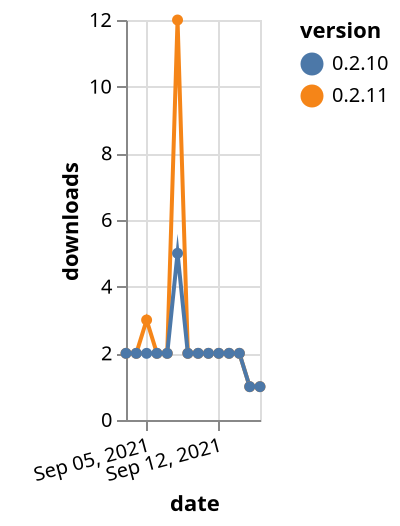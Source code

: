 {"$schema": "https://vega.github.io/schema/vega-lite/v5.json", "description": "A simple bar chart with embedded data.", "data": {"values": [{"date": "2021-09-03", "total": 2461, "delta": 2, "version": "0.2.11"}, {"date": "2021-09-04", "total": 2463, "delta": 2, "version": "0.2.11"}, {"date": "2021-09-05", "total": 2466, "delta": 3, "version": "0.2.11"}, {"date": "2021-09-06", "total": 2468, "delta": 2, "version": "0.2.11"}, {"date": "2021-09-07", "total": 2470, "delta": 2, "version": "0.2.11"}, {"date": "2021-09-08", "total": 2482, "delta": 12, "version": "0.2.11"}, {"date": "2021-09-09", "total": 2484, "delta": 2, "version": "0.2.11"}, {"date": "2021-09-10", "total": 2486, "delta": 2, "version": "0.2.11"}, {"date": "2021-09-11", "total": 2488, "delta": 2, "version": "0.2.11"}, {"date": "2021-09-12", "total": 2490, "delta": 2, "version": "0.2.11"}, {"date": "2021-09-13", "total": 2492, "delta": 2, "version": "0.2.11"}, {"date": "2021-09-14", "total": 2494, "delta": 2, "version": "0.2.11"}, {"date": "2021-09-15", "total": 2495, "delta": 1, "version": "0.2.11"}, {"date": "2021-09-16", "total": 2496, "delta": 1, "version": "0.2.11"}, {"date": "2021-09-03", "total": 2759, "delta": 2, "version": "0.2.10"}, {"date": "2021-09-04", "total": 2761, "delta": 2, "version": "0.2.10"}, {"date": "2021-09-05", "total": 2763, "delta": 2, "version": "0.2.10"}, {"date": "2021-09-06", "total": 2765, "delta": 2, "version": "0.2.10"}, {"date": "2021-09-07", "total": 2767, "delta": 2, "version": "0.2.10"}, {"date": "2021-09-08", "total": 2772, "delta": 5, "version": "0.2.10"}, {"date": "2021-09-09", "total": 2774, "delta": 2, "version": "0.2.10"}, {"date": "2021-09-10", "total": 2776, "delta": 2, "version": "0.2.10"}, {"date": "2021-09-11", "total": 2778, "delta": 2, "version": "0.2.10"}, {"date": "2021-09-12", "total": 2780, "delta": 2, "version": "0.2.10"}, {"date": "2021-09-13", "total": 2782, "delta": 2, "version": "0.2.10"}, {"date": "2021-09-14", "total": 2784, "delta": 2, "version": "0.2.10"}, {"date": "2021-09-15", "total": 2785, "delta": 1, "version": "0.2.10"}, {"date": "2021-09-16", "total": 2786, "delta": 1, "version": "0.2.10"}]}, "width": "container", "mark": {"type": "line", "point": {"filled": true}}, "encoding": {"x": {"field": "date", "type": "temporal", "timeUnit": "yearmonthdate", "title": "date", "axis": {"labelAngle": -15}}, "y": {"field": "delta", "type": "quantitative", "title": "downloads"}, "color": {"field": "version", "type": "nominal"}, "tooltip": {"field": "delta"}}}